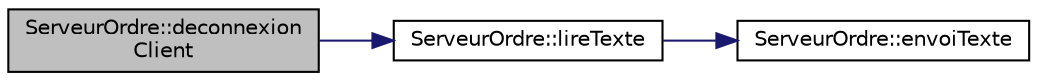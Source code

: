 digraph "ServeurOrdre::deconnexionClient"
{
  edge [fontname="Helvetica",fontsize="10",labelfontname="Helvetica",labelfontsize="10"];
  node [fontname="Helvetica",fontsize="10",shape=record];
  rankdir="LR";
  Node11 [label="ServeurOrdre::deconnexion\lClient",height=0.2,width=0.4,color="black", fillcolor="grey75", style="filled", fontcolor="black"];
  Node11 -> Node12 [color="midnightblue",fontsize="10",style="solid",fontname="Helvetica"];
  Node12 [label="ServeurOrdre::lireTexte",height=0.2,width=0.4,color="black", fillcolor="white", style="filled",URL="$class_serveur_ordre.html#aeed132bef46a63a47474216aa0e64a76",tooltip="Méthode appelée lors de la réception d&#39;un texte. "];
  Node12 -> Node13 [color="midnightblue",fontsize="10",style="solid",fontname="Helvetica"];
  Node13 [label="ServeurOrdre::envoiTexte",height=0.2,width=0.4,color="black", fillcolor="white", style="filled",URL="$class_serveur_ordre.html#a2157f6ef03ff3ef66be53654e179d193",tooltip="Méthode envoyant un texte donné au client. "];
}
